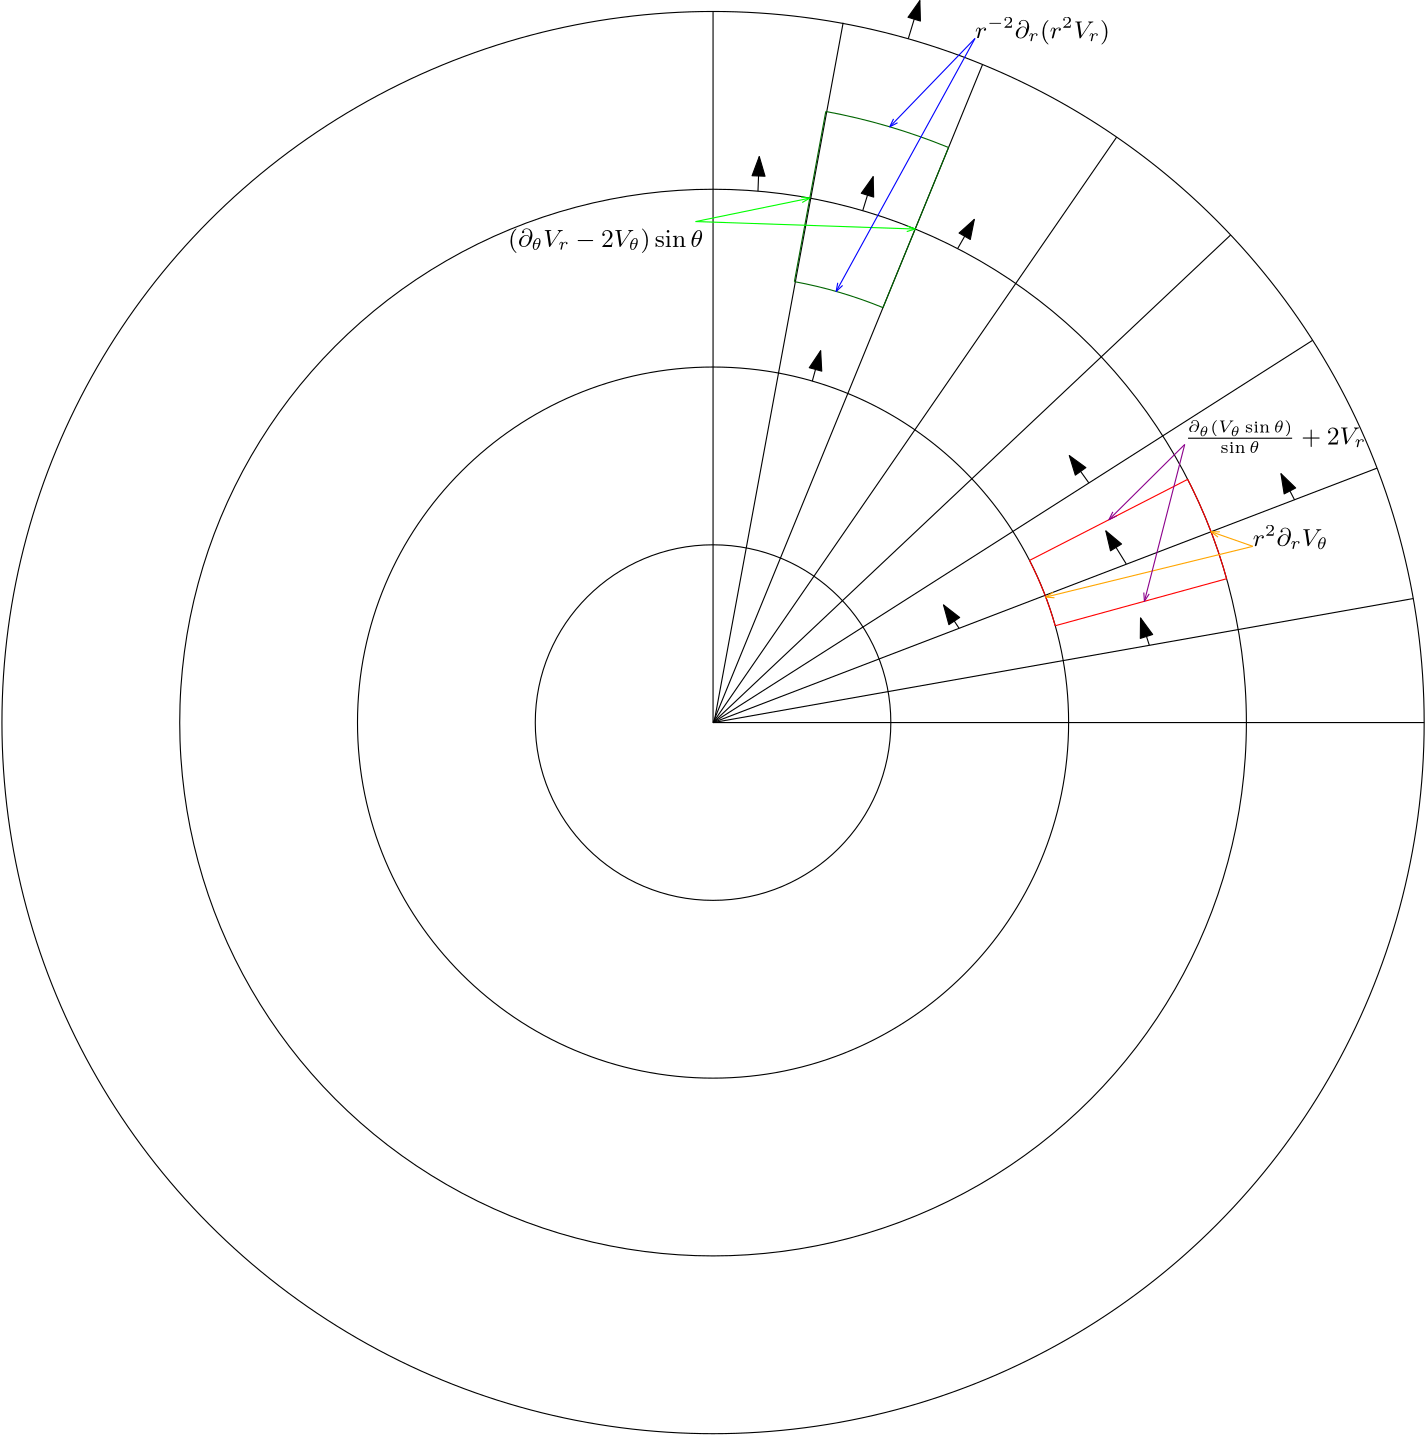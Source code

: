 <?xml version="1.0"?>
<!DOCTYPE ipe SYSTEM "ipe.dtd">
<ipe version="70010" creator="Ipe 7.0.10">
<info created="D:20110603130214" modified="D:20110603135410"/>
<ipestyle name="basic">
<symbol name="arrow/arc(spx)">
<path stroke="sym-stroke" fill="sym-stroke" pen="sym-pen">
0 0 m
-1 0.333 l
-1 -0.333 l
h
</path>
</symbol>
<symbol name="arrow/farc(spx)">
<path stroke="sym-stroke" fill="white" pen="sym-pen">
0 0 m
-1 0.333 l
-1 -0.333 l
h
</path>
</symbol>
<symbol name="mark/circle(sx)" transformations="translations">
<path fill="sym-stroke">
0.6 0 0 0.6 0 0 e
0.4 0 0 0.4 0 0 e
</path>
</symbol>
<symbol name="mark/disk(sx)" transformations="translations">
<path fill="sym-stroke">
0.6 0 0 0.6 0 0 e
</path>
</symbol>
<symbol name="mark/fdisk(sfx)" transformations="translations">
<group>
<path fill="sym-stroke" fillrule="eofill">
0.6 0 0 0.6 0 0 e
0.4 0 0 0.4 0 0 e
</path>
<path fill="sym-fill">
0.4 0 0 0.4 0 0 e
</path>
</group>
</symbol>
<symbol name="mark/box(sx)" transformations="translations">
<path fill="sym-stroke" fillrule="eofill">
-0.6 -0.6 m
0.6 -0.6 l
0.6 0.6 l
-0.6 0.6 l
h
-0.4 -0.4 m
0.4 -0.4 l
0.4 0.4 l
-0.4 0.4 l
h
</path>
</symbol>
<symbol name="mark/square(sx)" transformations="translations">
<path fill="sym-stroke">
-0.6 -0.6 m
0.6 -0.6 l
0.6 0.6 l
-0.6 0.6 l
h
</path>
</symbol>
<symbol name="mark/fsquare(sfx)" transformations="translations">
<group>
<path fill="sym-stroke" fillrule="eofill">
-0.6 -0.6 m
0.6 -0.6 l
0.6 0.6 l
-0.6 0.6 l
h
-0.4 -0.4 m
0.4 -0.4 l
0.4 0.4 l
-0.4 0.4 l
h
</path>
<path fill="sym-fill">
-0.4 -0.4 m
0.4 -0.4 l
0.4 0.4 l
-0.4 0.4 l
h
</path>
</group>
</symbol>
<symbol name="mark/cross(sx)" transformations="translations">
<group>
<path fill="sym-stroke">
-0.43 -0.57 m
0.57 0.43 l
0.43 0.57 l
-0.57 -0.43 l
h
</path>
<path fill="sym-stroke">
-0.43 0.57 m
0.57 -0.43 l
0.43 -0.57 l
-0.57 0.43 l
h
</path>
</group>
</symbol>
<symbol name="arrow/fnormal(spx)">
<path stroke="sym-stroke" fill="white" pen="sym-pen">
0 0 m
-1 0.333 l
-1 -0.333 l
h
</path>
</symbol>
<symbol name="arrow/pointed(spx)">
<path stroke="sym-stroke" fill="sym-stroke" pen="sym-pen">
0 0 m
-1 0.333 l
-0.8 0 l
-1 -0.333 l
h
</path>
</symbol>
<symbol name="arrow/fpointed(spx)">
<path stroke="sym-stroke" fill="white" pen="sym-pen">
0 0 m
-1 0.333 l
-0.8 0 l
-1 -0.333 l
h
</path>
</symbol>
<symbol name="arrow/linear(spx)">
<path stroke="sym-stroke" pen="sym-pen">
-1 0.333 m
0 0 l
-1 -0.333 l
</path>
</symbol>
<symbol name="arrow/fdouble(spx)">
<path stroke="sym-stroke" fill="white" pen="sym-pen">
0 0 m
-1 0.333 l
-1 -0.333 l
h
-1 0 m
-2 0.333 l
-2 -0.333 l
h
</path>
</symbol>
<symbol name="arrow/double(spx)">
<path stroke="sym-stroke" fill="sym-stroke" pen="sym-pen">
0 0 m
-1 0.333 l
-1 -0.333 l
h
-1 0 m
-2 0.333 l
-2 -0.333 l
h
</path>
</symbol>
<pen name="heavier" value="0.8"/>
<pen name="fat" value="1.2"/>
<pen name="ultrafat" value="2"/>
<symbolsize name="large" value="5"/>
<symbolsize name="small" value="2"/>
<symbolsize name="tiny" value="1.1"/>
<arrowsize name="large" value="10"/>
<arrowsize name="small" value="5"/>
<arrowsize name="tiny" value="3"/>
<color name="red" value="1 0 0"/>
<color name="green" value="0 1 0"/>
<color name="blue" value="0 0 1"/>
<color name="yellow" value="1 1 0"/>
<color name="orange" value="1 0.647 0"/>
<color name="gold" value="1 0.843 0"/>
<color name="purple" value="0.627 0.125 0.941"/>
<color name="gray" value="0.745"/>
<color name="brown" value="0.647 0.165 0.165"/>
<color name="navy" value="0 0 0.502"/>
<color name="pink" value="1 0.753 0.796"/>
<color name="seagreen" value="0.18 0.545 0.341"/>
<color name="turquoise" value="0.251 0.878 0.816"/>
<color name="violet" value="0.933 0.51 0.933"/>
<color name="darkblue" value="0 0 0.545"/>
<color name="darkcyan" value="0 0.545 0.545"/>
<color name="darkgray" value="0.663"/>
<color name="darkgreen" value="0 0.392 0"/>
<color name="darkmagenta" value="0.545 0 0.545"/>
<color name="darkorange" value="1 0.549 0"/>
<color name="darkred" value="0.545 0 0"/>
<color name="lightblue" value="0.678 0.847 0.902"/>
<color name="lightcyan" value="0.878 1 1"/>
<color name="lightgray" value="0.827"/>
<color name="lightgreen" value="0.565 0.933 0.565"/>
<color name="lightyellow" value="1 1 0.878"/>
<dashstyle name="dashed" value="[4] 0"/>
<dashstyle name="dotted" value="[1 3] 0"/>
<dashstyle name="dash dotted" value="[4 2 1 2] 0"/>
<dashstyle name="dash dot dotted" value="[4 2 1 2 1 2] 0"/>
<textsize name="large" value="\large"/>
<textsize name="small" value="\small"/>
<textsize name="tiny" value="\tiny"/>
<textsize name="Large" value="\Large"/>
<textsize name="LARGE" value="\LARGE"/>
<textsize name="huge" value="\huge"/>
<textsize name="Huge" value="\Huge"/>
<textsize name="footnote" value="\footnotesize"/>
<textstyle name="center" begin="\begin{center}" end="\end{center}"/>
<textstyle name="itemize" begin="\begin{itemize}" end="\end{itemize}"/>
<textstyle name="item" begin="\begin{itemize}\item{}" end="\end{itemize}"/>
<gridsize name="4 pts" value="4"/>
<gridsize name="8 pts (~3 mm)" value="8"/>
<gridsize name="16 pts (~6 mm)" value="16"/>
<gridsize name="32 pts (~12 mm)" value="32"/>
<gridsize name="10 pts (~3.5 mm)" value="10"/>
<gridsize name="20 pts (~7 mm)" value="20"/>
<gridsize name="14 pts (~5 mm)" value="14"/>
<gridsize name="28 pts (~10 mm)" value="28"/>
<gridsize name="56 pts (~20 mm)" value="56"/>
<anglesize name="90 deg" value="90"/>
<anglesize name="60 deg" value="60"/>
<anglesize name="45 deg" value="45"/>
<anglesize name="30 deg" value="30"/>
<anglesize name="22.5 deg" value="22.5"/>
<tiling name="falling" angle="-60" step="4" width="1"/>
<tiling name="rising" angle="30" step="4" width="1"/>
</ipestyle>
<page>
<layer name="alpha"/>
<view layers="alpha" active="alpha"/>
<path layer="alpha" matrix="1 0 0 1 -24.3726 189.627" stroke="black">
256 0 0 256 320 320 e
</path>
<path matrix="1 0 0 1 -24.3726 189.627" stroke="black">
192 0 0 192 320 320 e
</path>
<path matrix="1 0 0 1 -24.3726 189.627" stroke="black">
128 0 0 128 320 320 e
</path>
<path matrix="1 0 0 1 -24.3726 189.627" stroke="black">
320 320 m
576 320 l
576 320 l
576 320 l
576 320 l
576 320 l
</path>
<path matrix="1 0 0 1 -24.3726 189.627" stroke="black">
320 320 m
320 576 l
320 576 l
320 576 l
320 576 l
320 576 l
</path>
<path matrix="1 0 0 1 -24.3726 189.627" stroke="black">
320 320 m
572.075 364.659 l
572.075 364.659 l
</path>
<path matrix="1 0 0 1 -24.3726 189.627" stroke="black">
320 320 m
559.045 411.616 l
559.045 411.616 l
</path>
<path matrix="1 0 0 1 -24.3726 189.627" stroke="black">
320 320 m
535.855 457.632 l
</path>
<path matrix="1 0 0 1 -24.3726 189.627" stroke="black">
320 320 m
506.333 495.545 l
</path>
<path matrix="1 0 0 1 -24.3726 189.627" stroke="black">
320 320 m
465.292 530.775 l
465.292 530.775 l
</path>
<path matrix="1 0 0 1 -24.3726 189.627" stroke="black">
64 0 0 64 320 320 e
</path>
<path matrix="1 0 0 1 0.104924 -0.169876" stroke="black" arrow="normal/normal">
444.266 566.913 m
436.914 578.818 l
</path>
<path matrix="1 0 0 1 0.264666 -0.370533" stroke="black" arrow="normal/normal">
430.611 596.324 m
423.609 606.128 l
</path>
<path matrix="1 0 0 1 0.142227 -0.21334" stroke="black" arrow="normal/normal">
384.044 543.805 m
378.442 552.208 l
</path>
<path matrix="1 0 0 1 0.486358 -0.937977" stroke="black" arrow="normal/normal">
504.488 590.722 m
499.586 600.175 l
</path>
<path stroke="black" arrow="normal/normal">
452.669 537.503 m
449.518 547.306 l
</path>
<path stroke="black">
295.627 509.627 m
392.644 746.531 l
</path>
<path matrix="1 0 0 1 0.390733 0.195366" stroke="black">
295.627 509.627 m
342.069 761.379 l
</path>
<path stroke="black" arrow="normal/normal">
365.898 755.794 m
370.079 769.558 l
</path>
<path stroke="black" arrow="normal/normal">
349.506 693.912 m
349.506 693.912 l
353.273 706.185 l
</path>
<path stroke="black" arrow="normal/normal">
383.667 680.252 m
389.686 690.779 l
</path>
<path stroke="black" arrow="normal/normal">
331.348 632.542 m
334.366 643.512 l
</path>
<path stroke="darkgreen">
324.912 668.371 m
161.423 0 0 -161.423 295.627 509.627 356.802 659.009 a
</path>
<path stroke="darkgreen">
336.212 729.626 m
223.711 0 0 -223.711 295.627 509.627 380.407 716.651 a
</path>
<path stroke="darkgreen">
336.212 729.626 m
324.912 668.371 l
</path>
<path stroke="darkgreen">
356.802 659.009 m
380.407 716.651 l
</path>
<path stroke="red">
418.788 544.49 m
128 0 0 128 295.627 509.627 409.541 568.003 a
</path>
<path stroke="red">
418.788 544.49 m
480.512 561.412 l
</path>
<path stroke="red">
409.541 568.003 m
466.493 597.199 l
</path>
<path stroke="red">
480.512 561.412 m
192 0 0 192 295.627 509.627 466.493 597.199 a
</path>
<path stroke="black" arrow="normal/normal">
311.799 700.945 m
312.265 713.403 l
</path>
<text matrix="1 0 0 1 217.165 30.5041" transformations="translations" pos="172.769 725.421" stroke="black" type="label" width="48.619" height="7.663" depth="2.24" valign="baseline" size="small">$r^{-2}\partial_r(r^2 V_r)$</text>
<text matrix="1 0 0 1 10.4347 -51.4316" transformations="translations" pos="211.398 732.289" stroke="black" type="label" width="73.288" height="6.726" depth="2.24" valign="baseline" size="small">$(\partial_\theta V_r - 2V_\theta) \sin\theta$
</text>
<path stroke="0 1 0" fill="white" arrow="linear/tiny">
289.34 690 m
330.459 698.441 l
</path>
<path stroke="green" fill="white" arrow="linear/tiny">
289.34 690 m
368.39 687.305 l
</path>
<path stroke="blue" fill="white" arrow="linear/tiny">
389.934 755.925 m
359.236 724.105 l
</path>
<path stroke="0 0 1" fill="white" arrow="linear/tiny">
389.934 755.925 m
339.947 664.847 l
</path>
<text matrix="1 0 0 1 317.174 -152.343" transformations="translations" pos="172.769 725.421" stroke="black" type="label" width="27.193" height="7.664" depth="1.06" valign="baseline" size="small">$r^2 \partial_r V_\theta$</text>
<path stroke="1 0.647 0" fill="white" arrow="linear/tiny">
489.943 573.078 m
474.911 578.339 l
</path>
<path stroke="orange" fill="white" arrow="linear/tiny">
489.943 573.078 m
415.386 554.815 l
</path>
<text matrix="1 0 0 1 292.66 -115.668" transformations="translations" pos="172.769 725.421" stroke="black" type="label" width="65.265" height="8.82" depth="3.04" valign="baseline" size="small">$\frac{\partial_\theta(V_\theta \sin\theta)}{\sin\theta} + 2V_r$</text>
<path stroke="0.545 0 0.545" fill="white" arrow="linear/tiny">
465.429 609.753 m
438.131 582.659 l
</path>
<path stroke="darkmagenta" fill="white" arrow="linear/tiny">
465.429 609.753 m
450.917 553.299 l
</path>
</page>
</ipe>
